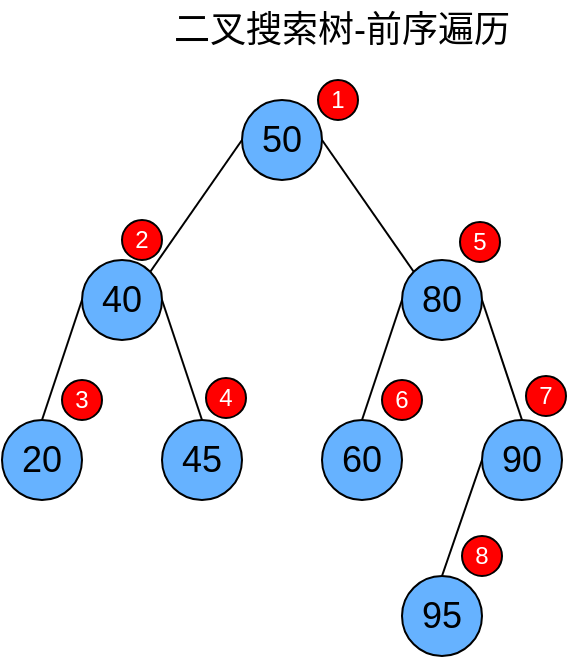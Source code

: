 <mxfile>
    <diagram id="MReUjaNDudYp6e8Bdq2W" name="Page-1">
        <mxGraphModel dx="872" dy="560" grid="1" gridSize="10" guides="1" tooltips="1" connect="1" arrows="1" fold="1" page="1" pageScale="1" pageWidth="850" pageHeight="1100" math="0" shadow="0">
            <root>
                <mxCell id="0"/>
                <mxCell id="1" parent="0"/>
                <mxCell id="12" style="edgeStyle=none;html=1;exitX=0;exitY=0.5;exitDx=0;exitDy=0;entryX=1;entryY=0;entryDx=0;entryDy=0;endArrow=none;endFill=0;" parent="1" source="4" target="5" edge="1">
                    <mxGeometry relative="1" as="geometry"/>
                </mxCell>
                <mxCell id="13" style="edgeStyle=none;html=1;exitX=1;exitY=0.5;exitDx=0;exitDy=0;entryX=0;entryY=0;entryDx=0;entryDy=0;endArrow=none;endFill=0;" parent="1" source="4" target="8" edge="1">
                    <mxGeometry relative="1" as="geometry"/>
                </mxCell>
                <mxCell id="4" value="&lt;font style=&quot;color: rgb(0, 0, 0); font-size: 18px;&quot;&gt;50&lt;/font&gt;" style="ellipse;whiteSpace=wrap;html=1;aspect=fixed;fillColor=#66B2FF;" parent="1" vertex="1">
                    <mxGeometry x="320" y="120" width="40" height="40" as="geometry"/>
                </mxCell>
                <mxCell id="16" style="edgeStyle=none;html=1;exitX=1;exitY=0.5;exitDx=0;exitDy=0;entryX=0.5;entryY=0;entryDx=0;entryDy=0;endArrow=none;endFill=0;" parent="1" source="5" target="6" edge="1">
                    <mxGeometry relative="1" as="geometry"/>
                </mxCell>
                <mxCell id="17" style="edgeStyle=none;html=1;exitX=0;exitY=0.5;exitDx=0;exitDy=0;entryX=0.5;entryY=0;entryDx=0;entryDy=0;endArrow=none;endFill=0;" parent="1" source="5" target="7" edge="1">
                    <mxGeometry relative="1" as="geometry"/>
                </mxCell>
                <mxCell id="5" value="&lt;font style=&quot;color: rgb(0, 0, 0); font-size: 18px;&quot;&gt;40&lt;/font&gt;" style="ellipse;whiteSpace=wrap;html=1;aspect=fixed;fillColor=#66B2FF;" parent="1" vertex="1">
                    <mxGeometry x="240" y="200" width="40" height="40" as="geometry"/>
                </mxCell>
                <mxCell id="6" value="&lt;font style=&quot;color: rgb(0, 0, 0); font-size: 18px;&quot;&gt;45&lt;/font&gt;" style="ellipse;whiteSpace=wrap;html=1;aspect=fixed;fillColor=#66B2FF;" parent="1" vertex="1">
                    <mxGeometry x="280" y="280" width="40" height="40" as="geometry"/>
                </mxCell>
                <mxCell id="7" value="&lt;font style=&quot;color: rgb(0, 0, 0); font-size: 18px;&quot;&gt;20&lt;/font&gt;" style="ellipse;whiteSpace=wrap;html=1;aspect=fixed;fillColor=#66B2FF;" parent="1" vertex="1">
                    <mxGeometry x="200" y="280" width="40" height="40" as="geometry"/>
                </mxCell>
                <mxCell id="14" style="edgeStyle=none;html=1;exitX=1;exitY=0.5;exitDx=0;exitDy=0;entryX=0.5;entryY=0;entryDx=0;entryDy=0;endArrow=none;endFill=0;" parent="1" source="8" target="10" edge="1">
                    <mxGeometry relative="1" as="geometry"/>
                </mxCell>
                <mxCell id="15" style="edgeStyle=none;html=1;exitX=0;exitY=0.5;exitDx=0;exitDy=0;entryX=0.5;entryY=0;entryDx=0;entryDy=0;endArrow=none;endFill=0;" parent="1" source="8" target="11" edge="1">
                    <mxGeometry relative="1" as="geometry"/>
                </mxCell>
                <mxCell id="8" value="&lt;font style=&quot;color: rgb(0, 0, 0); font-size: 18px;&quot;&gt;80&lt;/font&gt;" style="ellipse;whiteSpace=wrap;html=1;aspect=fixed;fillColor=#66B2FF;" parent="1" vertex="1">
                    <mxGeometry x="400" y="200" width="40" height="40" as="geometry"/>
                </mxCell>
                <mxCell id="9" value="&lt;font style=&quot;color: rgb(0, 0, 0); font-size: 18px;&quot;&gt;95&lt;/font&gt;" style="ellipse;whiteSpace=wrap;html=1;aspect=fixed;fillColor=#66B2FF;" parent="1" vertex="1">
                    <mxGeometry x="400" y="358" width="40" height="40" as="geometry"/>
                </mxCell>
                <mxCell id="19" style="edgeStyle=none;html=1;exitX=0;exitY=0.5;exitDx=0;exitDy=0;entryX=0.5;entryY=0;entryDx=0;entryDy=0;endArrow=none;endFill=0;" parent="1" source="10" target="9" edge="1">
                    <mxGeometry relative="1" as="geometry"/>
                </mxCell>
                <mxCell id="10" value="&lt;font style=&quot;color: rgb(0, 0, 0); font-size: 18px;&quot;&gt;90&lt;/font&gt;" style="ellipse;whiteSpace=wrap;html=1;aspect=fixed;fillColor=#66B2FF;" parent="1" vertex="1">
                    <mxGeometry x="440" y="280" width="40" height="40" as="geometry"/>
                </mxCell>
                <mxCell id="11" value="&lt;font style=&quot;color: rgb(0, 0, 0); font-size: 18px;&quot;&gt;60&lt;/font&gt;" style="ellipse;whiteSpace=wrap;html=1;aspect=fixed;fillColor=#66B2FF;" parent="1" vertex="1">
                    <mxGeometry x="360" y="280" width="40" height="40" as="geometry"/>
                </mxCell>
                <mxCell id="21" value="&lt;font style=&quot;font-size: 18px;&quot;&gt;二叉搜索树-前序遍历&lt;/font&gt;" style="text;html=1;align=center;verticalAlign=middle;whiteSpace=wrap;rounded=0;" parent="1" vertex="1">
                    <mxGeometry x="280" y="70" width="180" height="30" as="geometry"/>
                </mxCell>
                <mxCell id="22" value="&lt;font style=&quot;color: rgb(255, 255, 255);&quot;&gt;1&lt;/font&gt;" style="ellipse;whiteSpace=wrap;html=1;aspect=fixed;fillColor=light-dark(#ff0000, #ededed);strokeWidth=1;" vertex="1" parent="1">
                    <mxGeometry x="358" y="110" width="20" height="20" as="geometry"/>
                </mxCell>
                <mxCell id="23" value="&lt;font style=&quot;color: rgb(255, 255, 255);&quot;&gt;6&lt;/font&gt;" style="ellipse;whiteSpace=wrap;html=1;aspect=fixed;fillColor=light-dark(#ff0000, #ededed);strokeWidth=1;" vertex="1" parent="1">
                    <mxGeometry x="390" y="260" width="20" height="20" as="geometry"/>
                </mxCell>
                <mxCell id="24" value="&lt;font style=&quot;color: rgb(255, 255, 255);&quot;&gt;5&lt;/font&gt;" style="ellipse;whiteSpace=wrap;html=1;aspect=fixed;fillColor=light-dark(#ff0000, #ededed);strokeWidth=1;" vertex="1" parent="1">
                    <mxGeometry x="429" y="181" width="20" height="20" as="geometry"/>
                </mxCell>
                <mxCell id="25" value="&lt;font style=&quot;color: rgb(255, 255, 255);&quot;&gt;4&lt;/font&gt;" style="ellipse;whiteSpace=wrap;html=1;aspect=fixed;fillColor=light-dark(#ff0000, #ededed);strokeWidth=1;" vertex="1" parent="1">
                    <mxGeometry x="302" y="259" width="20" height="20" as="geometry"/>
                </mxCell>
                <mxCell id="26" value="&lt;font style=&quot;color: rgb(255, 255, 255);&quot;&gt;3&lt;/font&gt;" style="ellipse;whiteSpace=wrap;html=1;aspect=fixed;fillColor=light-dark(#ff0000, #ededed);strokeWidth=1;" vertex="1" parent="1">
                    <mxGeometry x="230" y="260" width="20" height="20" as="geometry"/>
                </mxCell>
                <mxCell id="27" value="&lt;font style=&quot;color: rgb(255, 255, 255);&quot;&gt;2&lt;/font&gt;" style="ellipse;whiteSpace=wrap;html=1;aspect=fixed;fillColor=light-dark(#ff0000, #ededed);strokeWidth=1;" vertex="1" parent="1">
                    <mxGeometry x="260" y="180" width="20" height="20" as="geometry"/>
                </mxCell>
                <mxCell id="28" value="&lt;font style=&quot;color: rgb(255, 255, 255);&quot;&gt;8&lt;/font&gt;" style="ellipse;whiteSpace=wrap;html=1;aspect=fixed;fillColor=light-dark(#ff0000, #ededed);strokeWidth=1;" vertex="1" parent="1">
                    <mxGeometry x="430" y="338" width="20" height="20" as="geometry"/>
                </mxCell>
                <mxCell id="29" value="&lt;font style=&quot;color: rgb(255, 255, 255);&quot;&gt;7&lt;/font&gt;" style="ellipse;whiteSpace=wrap;html=1;aspect=fixed;fillColor=light-dark(#ff0000, #ededed);strokeWidth=1;" vertex="1" parent="1">
                    <mxGeometry x="462" y="258" width="20" height="20" as="geometry"/>
                </mxCell>
            </root>
        </mxGraphModel>
    </diagram>
</mxfile>